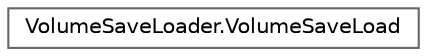 digraph "クラス階層図"
{
 // LATEX_PDF_SIZE
  bgcolor="transparent";
  edge [fontname=Helvetica,fontsize=10,labelfontname=Helvetica,labelfontsize=10];
  node [fontname=Helvetica,fontsize=10,shape=box,height=0.2,width=0.4];
  rankdir="LR";
  Node0 [id="Node000000",label="VolumeSaveLoader.VolumeSaveLoad",height=0.2,width=0.4,color="grey40", fillcolor="white", style="filled",URL="$struct_volume_save_loader_1_1_volume_save_load.html",tooltip=" "];
}
